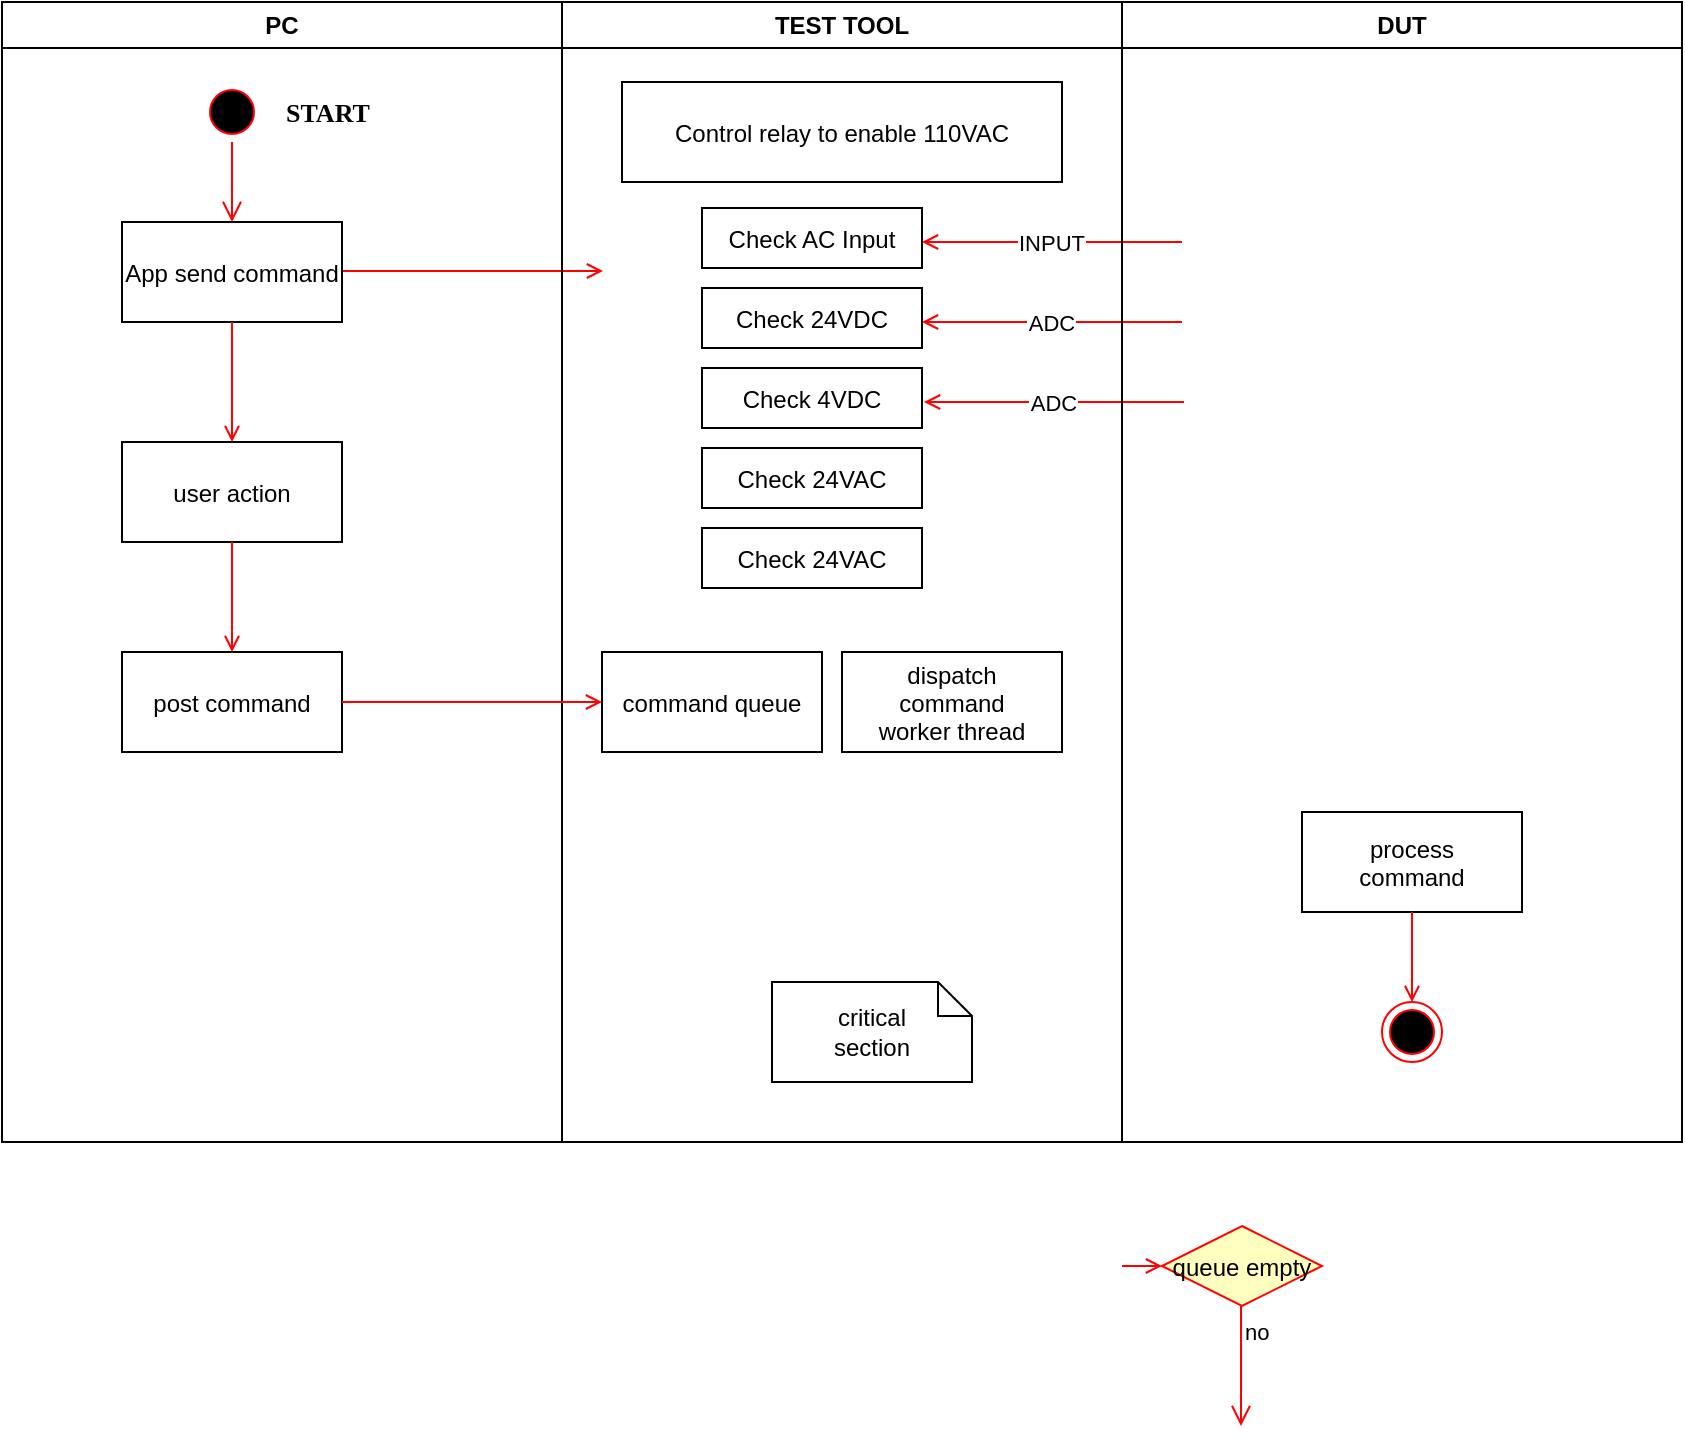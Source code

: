 <mxfile version="12.2.2" type="github" pages="1">
  <diagram name="Page-1" id="e7e014a7-5840-1c2e-5031-d8a46d1fe8dd">
    <mxGraphModel dx="489" dy="266" grid="1" gridSize="10" guides="1" tooltips="1" connect="1" arrows="1" fold="1" page="1" pageScale="1" pageWidth="1169" pageHeight="827" background="#ffffff" math="0" shadow="0">
      <root>
        <mxCell id="0"/>
        <mxCell id="1" parent="0"/>
        <mxCell id="2" value="PC" style="swimlane;whiteSpace=wrap" parent="1" vertex="1">
          <mxGeometry x="160" y="120" width="280" height="570" as="geometry"/>
        </mxCell>
        <mxCell id="5" value="" style="ellipse;shape=startState;fillColor=#000000;strokeColor=#ff0000;" parent="2" vertex="1">
          <mxGeometry x="100" y="40" width="30" height="30" as="geometry"/>
        </mxCell>
        <mxCell id="6" value="" style="edgeStyle=elbowEdgeStyle;elbow=horizontal;verticalAlign=bottom;endArrow=open;endSize=8;strokeColor=#FF0000;endFill=1;rounded=0" parent="2" source="5" target="7" edge="1">
          <mxGeometry x="100" y="40" as="geometry">
            <mxPoint x="115" y="110" as="targetPoint"/>
          </mxGeometry>
        </mxCell>
        <mxCell id="7" value="App send command" style="" parent="2" vertex="1">
          <mxGeometry x="60" y="110" width="110" height="50" as="geometry"/>
        </mxCell>
        <mxCell id="8" value="user action" style="" parent="2" vertex="1">
          <mxGeometry x="60" y="220" width="110" height="50" as="geometry"/>
        </mxCell>
        <mxCell id="9" value="" style="endArrow=open;strokeColor=#FF0000;endFill=1;rounded=0" parent="2" source="7" target="8" edge="1">
          <mxGeometry relative="1" as="geometry"/>
        </mxCell>
        <mxCell id="10" value="post command" style="" parent="2" vertex="1">
          <mxGeometry x="60" y="325" width="110" height="50" as="geometry"/>
        </mxCell>
        <mxCell id="11" value="" style="endArrow=open;strokeColor=#FF0000;endFill=1;rounded=0" parent="2" source="8" target="10" edge="1">
          <mxGeometry relative="1" as="geometry"/>
        </mxCell>
        <mxCell id="PegpGRT2m6IFtcztipyP-41" value="&lt;font face=&quot;Verdana&quot; style=&quot;font-size: 13px&quot;&gt;&lt;b&gt;START&lt;/b&gt;&lt;/font&gt;" style="text;html=1;resizable=0;points=[];autosize=1;align=left;verticalAlign=top;spacingTop=-4;" vertex="1" parent="2">
          <mxGeometry x="140" y="45" width="60" height="20" as="geometry"/>
        </mxCell>
        <mxCell id="PegpGRT2m6IFtcztipyP-45" value="" style="endArrow=open;strokeColor=#FF0000;endFill=1;rounded=0" edge="1" parent="2">
          <mxGeometry relative="1" as="geometry">
            <mxPoint x="170.5" y="134.5" as="sourcePoint"/>
            <mxPoint x="300.5" y="134.5" as="targetPoint"/>
          </mxGeometry>
        </mxCell>
        <mxCell id="3" value="TEST TOOL" style="swimlane;whiteSpace=wrap;startSize=23;" parent="1" vertex="1">
          <mxGeometry x="440" y="120" width="280" height="570" as="geometry"/>
        </mxCell>
        <mxCell id="15" value="Control relay to enable 110VAC" style="" parent="3" vertex="1">
          <mxGeometry x="30" y="40" width="220" height="50" as="geometry"/>
        </mxCell>
        <mxCell id="18" value="command queue" style="" parent="3" vertex="1">
          <mxGeometry x="20" y="325" width="110" height="50" as="geometry"/>
        </mxCell>
        <mxCell id="30" value="dispatch&#xa;command&#xa;worker thread" style="" parent="3" vertex="1">
          <mxGeometry x="140" y="325" width="110" height="50" as="geometry"/>
        </mxCell>
        <mxCell id="31" value="critical&#xa;section" style="shape=note;whiteSpace=wrap;size=17" parent="3" vertex="1">
          <mxGeometry x="105" y="490" width="100" height="50" as="geometry"/>
        </mxCell>
        <mxCell id="PegpGRT2m6IFtcztipyP-46" value="Check AC Input" style="" vertex="1" parent="3">
          <mxGeometry x="70" y="103" width="110" height="30" as="geometry"/>
        </mxCell>
        <mxCell id="PegpGRT2m6IFtcztipyP-47" value="Check 24VDC" style="" vertex="1" parent="3">
          <mxGeometry x="70" y="143" width="110" height="30" as="geometry"/>
        </mxCell>
        <mxCell id="PegpGRT2m6IFtcztipyP-48" value="Check 4VDC" style="" vertex="1" parent="3">
          <mxGeometry x="70" y="183" width="110" height="30" as="geometry"/>
        </mxCell>
        <mxCell id="PegpGRT2m6IFtcztipyP-49" value="Check 24VAC" style="" vertex="1" parent="3">
          <mxGeometry x="70" y="223" width="110" height="30" as="geometry"/>
        </mxCell>
        <mxCell id="PegpGRT2m6IFtcztipyP-50" value="Check 24VAC" style="" vertex="1" parent="3">
          <mxGeometry x="70" y="263" width="110" height="30" as="geometry"/>
        </mxCell>
        <mxCell id="PegpGRT2m6IFtcztipyP-51" value="INPUT" style="endArrow=open;strokeColor=#FF0000;endFill=1;rounded=0" edge="1" parent="3">
          <mxGeometry relative="1" as="geometry">
            <mxPoint x="310" y="120" as="sourcePoint"/>
            <mxPoint x="180" y="120" as="targetPoint"/>
          </mxGeometry>
        </mxCell>
        <mxCell id="PegpGRT2m6IFtcztipyP-64" value="ADC" style="endArrow=open;strokeColor=#FF0000;endFill=1;rounded=0" edge="1" parent="3">
          <mxGeometry relative="1" as="geometry">
            <mxPoint x="310" y="160.0" as="sourcePoint"/>
            <mxPoint x="180" y="160.0" as="targetPoint"/>
          </mxGeometry>
        </mxCell>
        <mxCell id="PegpGRT2m6IFtcztipyP-65" value="ADC" style="endArrow=open;strokeColor=#FF0000;endFill=1;rounded=0" edge="1" parent="3">
          <mxGeometry relative="1" as="geometry">
            <mxPoint x="311" y="200" as="sourcePoint"/>
            <mxPoint x="181" y="200" as="targetPoint"/>
          </mxGeometry>
        </mxCell>
        <mxCell id="4" value="DUT" style="swimlane;whiteSpace=wrap" parent="1" vertex="1">
          <mxGeometry x="720" y="120" width="280" height="570" as="geometry"/>
        </mxCell>
        <mxCell id="33" value="process&#xa;command" style="" parent="4" vertex="1">
          <mxGeometry x="90" y="405" width="110" height="50" as="geometry"/>
        </mxCell>
        <mxCell id="38" value="" style="ellipse;shape=endState;fillColor=#000000;strokeColor=#ff0000" parent="4" vertex="1">
          <mxGeometry x="130" y="500" width="30" height="30" as="geometry"/>
        </mxCell>
        <mxCell id="39" value="" style="endArrow=open;strokeColor=#FF0000;endFill=1;rounded=0" parent="4" source="33" target="38" edge="1">
          <mxGeometry relative="1" as="geometry"/>
        </mxCell>
        <mxCell id="20" value="" style="endArrow=open;strokeColor=#FF0000;endFill=1;rounded=0" parent="1" source="10" target="18" edge="1">
          <mxGeometry relative="1" as="geometry"/>
        </mxCell>
        <mxCell id="21" value="queue empty" style="rhombus;fillColor=#ffffc0;strokeColor=#ff0000;" parent="1" vertex="1">
          <mxGeometry x="740" y="732" width="80" height="40" as="geometry"/>
        </mxCell>
        <mxCell id="23" value="no" style="edgeStyle=elbowEdgeStyle;elbow=horizontal;align=left;verticalAlign=top;endArrow=open;endSize=8;strokeColor=#FF0000;endFill=1;rounded=0" parent="1" source="21" edge="1">
          <mxGeometry x="-1" relative="1" as="geometry">
            <mxPoint x="779.667" y="832" as="targetPoint"/>
          </mxGeometry>
        </mxCell>
        <mxCell id="24" value="" style="endArrow=open;strokeColor=#FF0000;endFill=1;rounded=0" parent="1" target="21" edge="1">
          <mxGeometry relative="1" as="geometry">
            <mxPoint x="720" y="752" as="sourcePoint"/>
          </mxGeometry>
        </mxCell>
      </root>
    </mxGraphModel>
  </diagram>
</mxfile>
